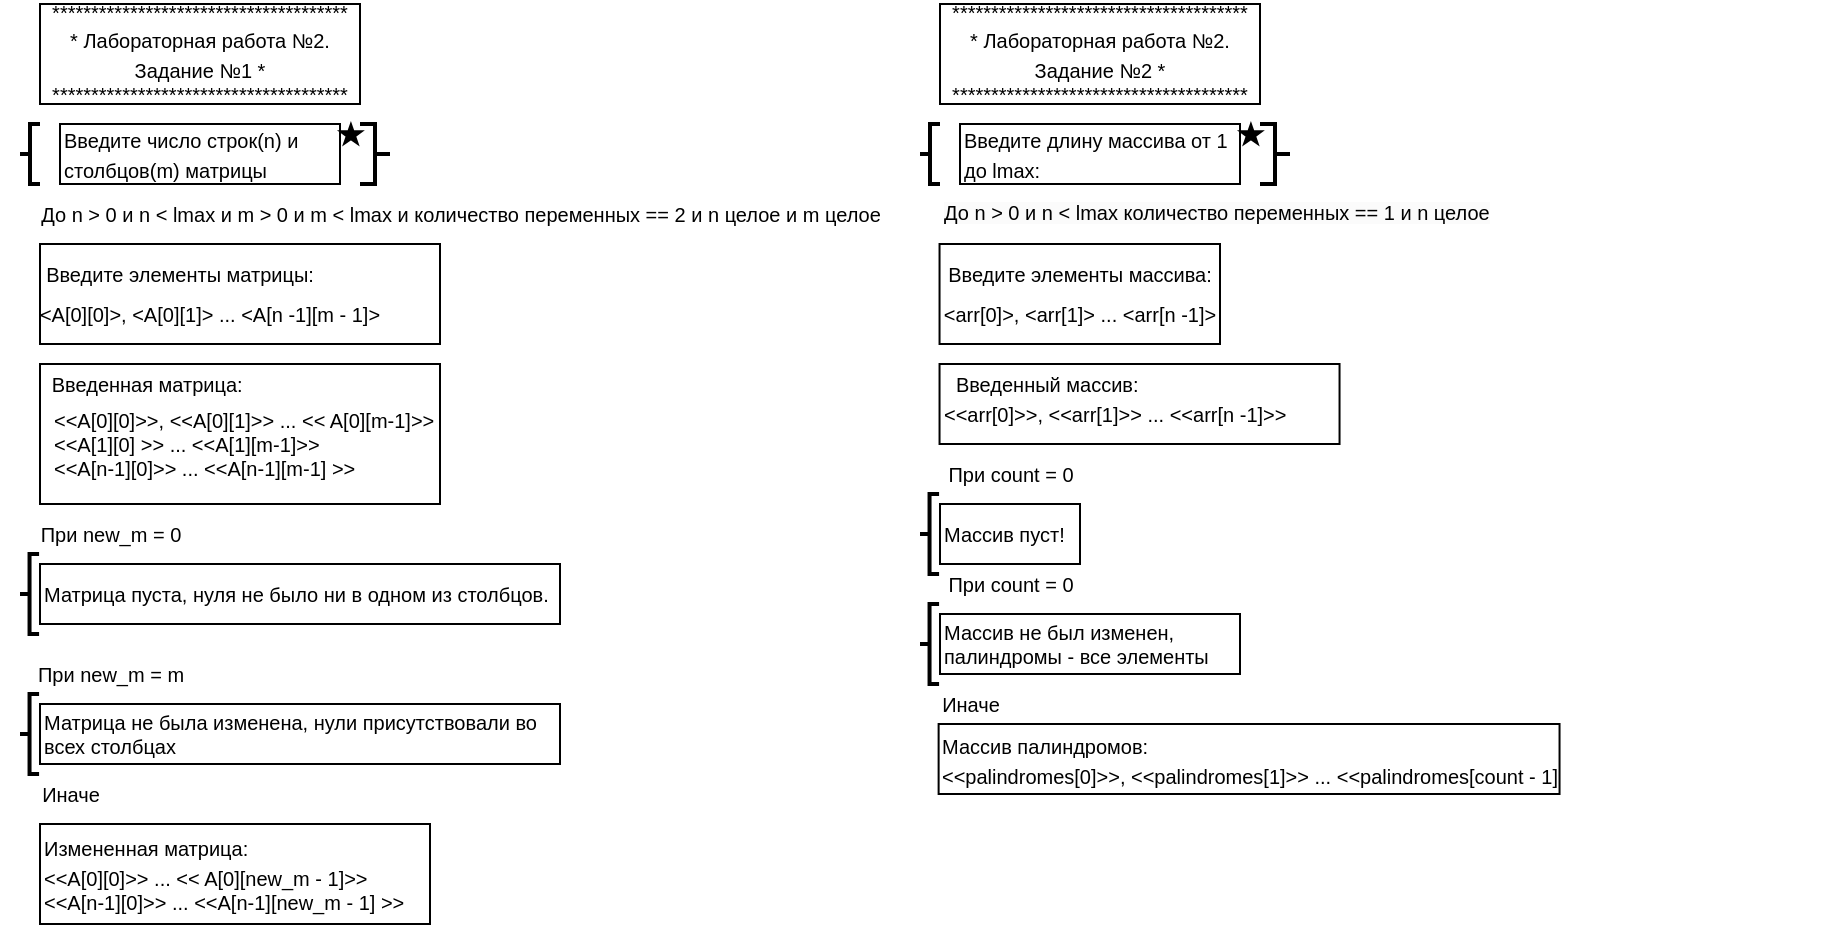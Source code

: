 <mxfile version="24.7.17">
  <diagram name="Страница — 1" id="eTPCyulgEMQGkj-4sTij">
    <mxGraphModel dx="758" dy="1552" grid="1" gridSize="10" guides="1" tooltips="1" connect="1" arrows="1" fold="1" page="1" pageScale="1" pageWidth="827" pageHeight="1169" math="0" shadow="0">
      <root>
        <mxCell id="0" />
        <mxCell id="1" parent="0" />
        <mxCell id="a7qT2igJazvT0XZEEzCW-2" value="&lt;div style=&quot;font-size: 10px;&quot;&gt;&lt;font style=&quot;font-size: 10px;&quot;&gt;**************************************&lt;/font&gt;&lt;/div&gt;&lt;div style=&quot;&quot;&gt;&lt;font style=&quot;&quot;&gt;&lt;font style=&quot;font-size: 10px;&quot;&gt;* &lt;/font&gt;&lt;font style=&quot;font-size: 10px;&quot;&gt;Лабораторная работа №2. Задание №1&lt;/font&gt;&lt;font style=&quot;font-size: 10px;&quot;&gt; *&lt;/font&gt;&lt;/font&gt;&lt;/div&gt;&lt;div style=&quot;font-size: 10px;&quot;&gt;&lt;font style=&quot;font-size: 10px;&quot;&gt;**************************************&lt;/font&gt;&lt;/div&gt;" style="rounded=0;whiteSpace=wrap;html=1;" parent="1" vertex="1">
          <mxGeometry x="30" width="160" height="50" as="geometry" />
        </mxCell>
        <mxCell id="a7qT2igJazvT0XZEEzCW-3" value="&lt;font style=&quot;font-size: 10px;&quot;&gt;Введите число строк(n) и столбцов(m) матрицы&lt;/font&gt;" style="rounded=0;whiteSpace=wrap;html=1;align=left;" parent="1" vertex="1">
          <mxGeometry x="40" y="60" width="140" height="30" as="geometry" />
        </mxCell>
        <mxCell id="a7qT2igJazvT0XZEEzCW-4" value="" style="verticalLabelPosition=bottom;verticalAlign=top;html=1;shape=mxgraph.basic.star;fillColor=#000000;" parent="1" vertex="1">
          <mxGeometry x="180" y="60" width="10.91" height="10" as="geometry" />
        </mxCell>
        <mxCell id="a7qT2igJazvT0XZEEzCW-5" value="" style="strokeWidth=2;html=1;shape=mxgraph.flowchart.annotation_2;align=left;labelPosition=right;pointerEvents=1;" parent="1" vertex="1">
          <mxGeometry x="20" y="60" width="10" height="30" as="geometry" />
        </mxCell>
        <mxCell id="a7qT2igJazvT0XZEEzCW-6" value="" style="strokeWidth=2;html=1;shape=mxgraph.flowchart.annotation_2;align=left;labelPosition=right;pointerEvents=1;direction=west;" parent="1" vertex="1">
          <mxGeometry x="190" y="60" width="15" height="30" as="geometry" />
        </mxCell>
        <mxCell id="a7qT2igJazvT0XZEEzCW-7" value="&lt;font style=&quot;font-size: 10px;&quot;&gt;До n &amp;gt; 0 и n &amp;lt; lmax и m &amp;gt; 0 и m &amp;lt; lmax и количество переменных == 2 и n целое&amp;nbsp;&lt;/font&gt;&lt;span style=&quot;font-size: 10px;&quot;&gt;и m целое&lt;/span&gt;" style="text;html=1;align=center;verticalAlign=middle;resizable=0;points=[];autosize=1;strokeColor=none;fillColor=none;" parent="1" vertex="1">
          <mxGeometry x="20" y="90" width="440" height="30" as="geometry" />
        </mxCell>
        <mxCell id="a7qT2igJazvT0XZEEzCW-8" value="" style="rounded=0;whiteSpace=wrap;html=1;align=left;" parent="1" vertex="1">
          <mxGeometry x="30" y="120" width="200" height="50" as="geometry" />
        </mxCell>
        <mxCell id="a7qT2igJazvT0XZEEzCW-12" value="&lt;span style=&quot;font-size: 10px; text-align: left;&quot;&gt;Введите элементы матрицы:&lt;/span&gt;" style="text;html=1;align=center;verticalAlign=middle;whiteSpace=wrap;rounded=0;" parent="1" vertex="1">
          <mxGeometry x="20" y="120" width="160" height="30" as="geometry" />
        </mxCell>
        <mxCell id="a7qT2igJazvT0XZEEzCW-13" value="&amp;lt;A[0][0]&amp;gt;, &amp;lt;A[0][1]&amp;gt; ... &amp;lt;A[n -1][m - 1]&amp;gt;" style="text;html=1;align=center;verticalAlign=middle;whiteSpace=wrap;rounded=0;fontSize=10;" parent="1" vertex="1">
          <mxGeometry x="10.46" y="140" width="210" height="30" as="geometry" />
        </mxCell>
        <mxCell id="a7qT2igJazvT0XZEEzCW-14" value="" style="rounded=0;whiteSpace=wrap;html=1;" parent="1" vertex="1">
          <mxGeometry x="30" y="180" width="200" height="70" as="geometry" />
        </mxCell>
        <mxCell id="a7qT2igJazvT0XZEEzCW-15" value="&lt;font style=&quot;font-size: 10px;&quot;&gt;Введенная матрица:&amp;nbsp;&lt;/font&gt;" style="text;html=1;align=center;verticalAlign=middle;whiteSpace=wrap;rounded=0;" parent="1" vertex="1">
          <mxGeometry x="30" y="180" width="110" height="20" as="geometry" />
        </mxCell>
        <mxCell id="a7qT2igJazvT0XZEEzCW-16" value="&amp;lt;&amp;lt;A[0][0]&amp;gt;&amp;gt;, &amp;lt;&amp;lt;A[0][1]&amp;gt;&amp;gt; ... &amp;lt;&amp;lt; A[0][m-1]&amp;gt;&amp;gt;&lt;div style=&quot;font-size: 10px;&quot;&gt;&amp;lt;&amp;lt;A[1][0] &amp;gt;&amp;gt; ... &amp;lt;&amp;lt;A[1][m-1]&amp;gt;&amp;gt;&lt;/div&gt;&lt;div style=&quot;font-size: 10px;&quot;&gt;&amp;lt;&amp;lt;A[n-1][0]&amp;gt;&amp;gt; ... &amp;lt;&amp;lt;A[n-1][m-1] &amp;gt;&amp;gt;&lt;/div&gt;" style="text;html=1;align=left;verticalAlign=middle;whiteSpace=wrap;rounded=0;fontSize=10;" parent="1" vertex="1">
          <mxGeometry x="35" y="205" width="240" height="30" as="geometry" />
        </mxCell>
        <mxCell id="a7qT2igJazvT0XZEEzCW-17" value="&lt;font style=&quot;font-size: 10px;&quot;&gt;При new_m = 0&lt;/font&gt;" style="text;html=1;align=center;verticalAlign=middle;resizable=0;points=[];autosize=1;strokeColor=none;fillColor=none;fontSize=10;" parent="1" vertex="1">
          <mxGeometry x="20" y="250" width="90" height="30" as="geometry" />
        </mxCell>
        <mxCell id="a7qT2igJazvT0XZEEzCW-18" value="Матрица пуста, нуля не было ни в одном из столбцов." style="rounded=0;whiteSpace=wrap;html=1;align=left;fontSize=10;" parent="1" vertex="1">
          <mxGeometry x="30" y="280" width="260" height="30" as="geometry" />
        </mxCell>
        <mxCell id="a7qT2igJazvT0XZEEzCW-19" value="" style="strokeWidth=2;html=1;shape=mxgraph.flowchart.annotation_2;align=left;labelPosition=right;pointerEvents=1;" parent="1" vertex="1">
          <mxGeometry x="20" y="275" width="9.54" height="40" as="geometry" />
        </mxCell>
        <mxCell id="a7qT2igJazvT0XZEEzCW-20" value="&lt;font style=&quot;font-size: 10px;&quot;&gt;Иначе&lt;/font&gt;" style="text;html=1;align=center;verticalAlign=middle;resizable=0;points=[];autosize=1;strokeColor=none;fillColor=none;" parent="1" vertex="1">
          <mxGeometry x="20" y="380" width="50" height="30" as="geometry" />
        </mxCell>
        <mxCell id="a7qT2igJazvT0XZEEzCW-24" value="&lt;font style=&quot;font-size: 10px;&quot;&gt;Измененная матрица:&lt;/font&gt;&lt;div&gt;&lt;div&gt;&lt;font style=&quot;font-size: 10px;&quot;&gt;&amp;lt;&amp;lt;A[0][0]&amp;gt;&amp;gt; ... &amp;lt;&amp;lt; A[0][new_m - 1]&amp;gt;&amp;gt;&lt;br&gt;&lt;div&gt;&lt;span style=&quot;background-color: initial;&quot;&gt;&amp;lt;&amp;lt;A[n-1][0]&amp;gt;&amp;gt;&lt;/span&gt;&amp;nbsp;...&amp;nbsp;&lt;span style=&quot;background-color: initial;&quot;&gt;&amp;lt;&amp;lt;A[n-1][new_m - 1] &amp;gt;&amp;gt;&lt;/span&gt;&lt;/div&gt;&lt;/font&gt;&lt;/div&gt;&lt;/div&gt;" style="rounded=0;whiteSpace=wrap;html=1;align=left;" parent="1" vertex="1">
          <mxGeometry x="30" y="410" width="195" height="50" as="geometry" />
        </mxCell>
        <mxCell id="Z9pGvvwLPeJZGP9KjT-w-1" value="&lt;div style=&quot;font-size: 10px;&quot;&gt;&lt;font style=&quot;font-size: 10px;&quot;&gt;**************************************&lt;/font&gt;&lt;/div&gt;&lt;div style=&quot;&quot;&gt;&lt;font style=&quot;&quot;&gt;&lt;font style=&quot;font-size: 10px;&quot;&gt;* &lt;/font&gt;&lt;font style=&quot;font-size: 10px;&quot;&gt;Лабораторная работа №2. Задание №2&lt;/font&gt;&lt;font style=&quot;font-size: 10px;&quot;&gt;&amp;nbsp;*&lt;/font&gt;&lt;/font&gt;&lt;/div&gt;&lt;div style=&quot;font-size: 10px;&quot;&gt;&lt;font style=&quot;font-size: 10px;&quot;&gt;**************************************&lt;/font&gt;&lt;/div&gt;" style="rounded=0;whiteSpace=wrap;html=1;" parent="1" vertex="1">
          <mxGeometry x="480" width="160" height="50" as="geometry" />
        </mxCell>
        <mxCell id="Z9pGvvwLPeJZGP9KjT-w-3" value="&lt;font style=&quot;font-size: 10px;&quot;&gt;Введите длину массива от 1 до lmax:&amp;nbsp;&lt;/font&gt;" style="rounded=0;whiteSpace=wrap;html=1;align=left;" parent="1" vertex="1">
          <mxGeometry x="490" y="60" width="140" height="30" as="geometry" />
        </mxCell>
        <mxCell id="Z9pGvvwLPeJZGP9KjT-w-4" value="" style="verticalLabelPosition=bottom;verticalAlign=top;html=1;shape=mxgraph.basic.star;fillColor=#000000;" parent="1" vertex="1">
          <mxGeometry x="630" y="60" width="10.91" height="10" as="geometry" />
        </mxCell>
        <mxCell id="Z9pGvvwLPeJZGP9KjT-w-5" value="" style="strokeWidth=2;html=1;shape=mxgraph.flowchart.annotation_2;align=left;labelPosition=right;pointerEvents=1;" parent="1" vertex="1">
          <mxGeometry x="470" y="60" width="10" height="30" as="geometry" />
        </mxCell>
        <mxCell id="Z9pGvvwLPeJZGP9KjT-w-6" value="" style="strokeWidth=2;html=1;shape=mxgraph.flowchart.annotation_2;align=left;labelPosition=right;pointerEvents=1;direction=west;" parent="1" vertex="1">
          <mxGeometry x="640" y="60" width="15" height="30" as="geometry" />
        </mxCell>
        <mxCell id="Z9pGvvwLPeJZGP9KjT-w-7" value="&lt;font style=&quot;forced-color-adjust: none; color: rgb(0, 0, 0); font-family: Helvetica; font-style: normal; font-variant-ligatures: normal; font-variant-caps: normal; font-weight: 400; letter-spacing: normal; orphans: 2; text-align: center; text-indent: 0px; text-transform: none; widows: 2; word-spacing: 0px; -webkit-text-stroke-width: 0px; white-space: nowrap; background-color: rgb(251, 251, 251); text-decoration-thickness: initial; text-decoration-style: initial; text-decoration-color: initial; font-size: 10px;&quot;&gt;До n &amp;gt; 0 и n &amp;lt; lmax количество переменных == 1 и n целое&lt;/font&gt;" style="text;whiteSpace=wrap;html=1;" parent="1" vertex="1">
          <mxGeometry x="479.54" y="90" width="450" height="30" as="geometry" />
        </mxCell>
        <mxCell id="Z9pGvvwLPeJZGP9KjT-w-10" value="" style="rounded=0;whiteSpace=wrap;html=1;align=left;" parent="1" vertex="1">
          <mxGeometry x="479.77" y="120" width="140.23" height="50" as="geometry" />
        </mxCell>
        <mxCell id="Z9pGvvwLPeJZGP9KjT-w-11" value="&lt;span style=&quot;font-size: 10px; text-align: left;&quot;&gt;Введите элементы массива:&lt;/span&gt;" style="text;html=1;align=center;verticalAlign=middle;whiteSpace=wrap;rounded=0;" parent="1" vertex="1">
          <mxGeometry x="469.77" y="120" width="160" height="30" as="geometry" />
        </mxCell>
        <mxCell id="Z9pGvvwLPeJZGP9KjT-w-12" value="&amp;lt;arr[0]&amp;gt;, &amp;lt;arr[1]&amp;gt; ... &amp;lt;arr[n -1]&amp;gt;" style="text;html=1;align=center;verticalAlign=middle;whiteSpace=wrap;rounded=0;fontSize=10;" parent="1" vertex="1">
          <mxGeometry x="445.0" y="140" width="210" height="30" as="geometry" />
        </mxCell>
        <mxCell id="Z9pGvvwLPeJZGP9KjT-w-15" value="" style="rounded=0;whiteSpace=wrap;html=1;" parent="1" vertex="1">
          <mxGeometry x="479.77" y="180" width="200" height="40" as="geometry" />
        </mxCell>
        <mxCell id="Z9pGvvwLPeJZGP9KjT-w-16" value="&lt;font style=&quot;font-size: 10px;&quot;&gt;Введенный массив:&amp;nbsp;&lt;/font&gt;" style="text;html=1;align=center;verticalAlign=middle;whiteSpace=wrap;rounded=0;" parent="1" vertex="1">
          <mxGeometry x="479.77" y="180" width="110" height="20" as="geometry" />
        </mxCell>
        <mxCell id="Z9pGvvwLPeJZGP9KjT-w-17" value="&lt;span style=&quot;text-align: center;&quot;&gt;&amp;lt;&amp;lt;arr[0]&amp;gt;&amp;gt;, &amp;lt;&amp;lt;arr[1]&amp;gt;&amp;gt; ... &amp;lt;&amp;lt;arr[n -1]&amp;gt;&amp;gt;&lt;/span&gt;" style="text;html=1;align=left;verticalAlign=middle;whiteSpace=wrap;rounded=0;fontSize=10;" parent="1" vertex="1">
          <mxGeometry x="480.0" y="190" width="240" height="30" as="geometry" />
        </mxCell>
        <mxCell id="Z9pGvvwLPeJZGP9KjT-w-18" value="&lt;font style=&quot;font-size: 10px;&quot;&gt;При count = 0&lt;/font&gt;" style="text;html=1;align=center;verticalAlign=middle;resizable=0;points=[];autosize=1;strokeColor=none;fillColor=none;fontSize=10;" parent="1" vertex="1">
          <mxGeometry x="470" y="220" width="90" height="30" as="geometry" />
        </mxCell>
        <mxCell id="Z9pGvvwLPeJZGP9KjT-w-19" value="Массив пуст!" style="rounded=0;whiteSpace=wrap;html=1;align=left;fontSize=10;" parent="1" vertex="1">
          <mxGeometry x="480" y="250" width="70" height="30" as="geometry" />
        </mxCell>
        <mxCell id="Z9pGvvwLPeJZGP9KjT-w-20" value="" style="strokeWidth=2;html=1;shape=mxgraph.flowchart.annotation_2;align=left;labelPosition=right;pointerEvents=1;" parent="1" vertex="1">
          <mxGeometry x="470" y="245" width="9.54" height="40" as="geometry" />
        </mxCell>
        <mxCell id="Z9pGvvwLPeJZGP9KjT-w-21" value="&lt;font style=&quot;font-size: 10px;&quot;&gt;Иначе&lt;/font&gt;" style="text;html=1;align=center;verticalAlign=middle;resizable=0;points=[];autosize=1;strokeColor=none;fillColor=none;" parent="1" vertex="1">
          <mxGeometry x="469.77" y="335" width="50" height="30" as="geometry" />
        </mxCell>
        <mxCell id="Z9pGvvwLPeJZGP9KjT-w-22" value="&lt;font style=&quot;font-size: 10px;&quot;&gt;Массив палиндромов:&lt;/font&gt;&lt;div&gt;&lt;span style=&quot;font-size: 10px;&quot;&gt;&amp;lt;&amp;lt;palindromes[0]&amp;gt;&amp;gt;, &amp;lt;&amp;lt;palindromes[1]&amp;gt;&amp;gt; ... &amp;lt;&amp;lt;palindromes[count - 1]&lt;/span&gt;&lt;/div&gt;" style="rounded=0;whiteSpace=wrap;html=1;align=left;" parent="1" vertex="1">
          <mxGeometry x="479.31" y="360" width="310.46" height="35" as="geometry" />
        </mxCell>
        <mxCell id="s08QxhFH5zE5OGE3hqym-7" value="&lt;font style=&quot;font-size: 10px;&quot;&gt;При new_m = m&lt;/font&gt;" style="text;html=1;align=center;verticalAlign=middle;resizable=0;points=[];autosize=1;strokeColor=none;fillColor=none;fontSize=10;" vertex="1" parent="1">
          <mxGeometry x="15" y="320" width="100" height="30" as="geometry" />
        </mxCell>
        <mxCell id="s08QxhFH5zE5OGE3hqym-8" value="&lt;font face=&quot;Helvetica&quot;&gt;Матрица не была изменена, нули присутствовали во&lt;br&gt;всех столбцах&lt;/font&gt;" style="rounded=0;whiteSpace=wrap;html=1;align=left;fontSize=10;" vertex="1" parent="1">
          <mxGeometry x="30" y="350" width="260" height="30" as="geometry" />
        </mxCell>
        <mxCell id="s08QxhFH5zE5OGE3hqym-9" value="" style="strokeWidth=2;html=1;shape=mxgraph.flowchart.annotation_2;align=left;labelPosition=right;pointerEvents=1;" vertex="1" parent="1">
          <mxGeometry x="20" y="345" width="9.54" height="40" as="geometry" />
        </mxCell>
        <mxCell id="s08QxhFH5zE5OGE3hqym-16" value="&lt;font style=&quot;font-size: 10px;&quot;&gt;При count = 0&lt;/font&gt;" style="text;html=1;align=center;verticalAlign=middle;resizable=0;points=[];autosize=1;strokeColor=none;fillColor=none;fontSize=10;" vertex="1" parent="1">
          <mxGeometry x="470" y="275" width="90" height="30" as="geometry" />
        </mxCell>
        <mxCell id="s08QxhFH5zE5OGE3hqym-17" value="&lt;font face=&quot;Helvetica&quot;&gt;Массив не был изменен, палиндромы - все элементы&lt;/font&gt;" style="rounded=0;whiteSpace=wrap;html=1;align=left;fontSize=10;" vertex="1" parent="1">
          <mxGeometry x="480" y="305" width="150" height="30" as="geometry" />
        </mxCell>
        <mxCell id="s08QxhFH5zE5OGE3hqym-18" value="" style="strokeWidth=2;html=1;shape=mxgraph.flowchart.annotation_2;align=left;labelPosition=right;pointerEvents=1;" vertex="1" parent="1">
          <mxGeometry x="470" y="300" width="9.54" height="40" as="geometry" />
        </mxCell>
      </root>
    </mxGraphModel>
  </diagram>
</mxfile>
